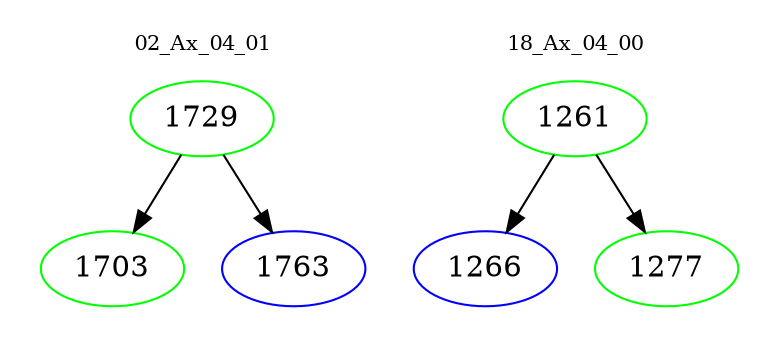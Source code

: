digraph{
subgraph cluster_0 {
color = white
label = "02_Ax_04_01";
fontsize=10;
T0_1729 [label="1729", color="green"]
T0_1729 -> T0_1703 [color="black"]
T0_1703 [label="1703", color="green"]
T0_1729 -> T0_1763 [color="black"]
T0_1763 [label="1763", color="blue"]
}
subgraph cluster_1 {
color = white
label = "18_Ax_04_00";
fontsize=10;
T1_1261 [label="1261", color="green"]
T1_1261 -> T1_1266 [color="black"]
T1_1266 [label="1266", color="blue"]
T1_1261 -> T1_1277 [color="black"]
T1_1277 [label="1277", color="green"]
}
}
